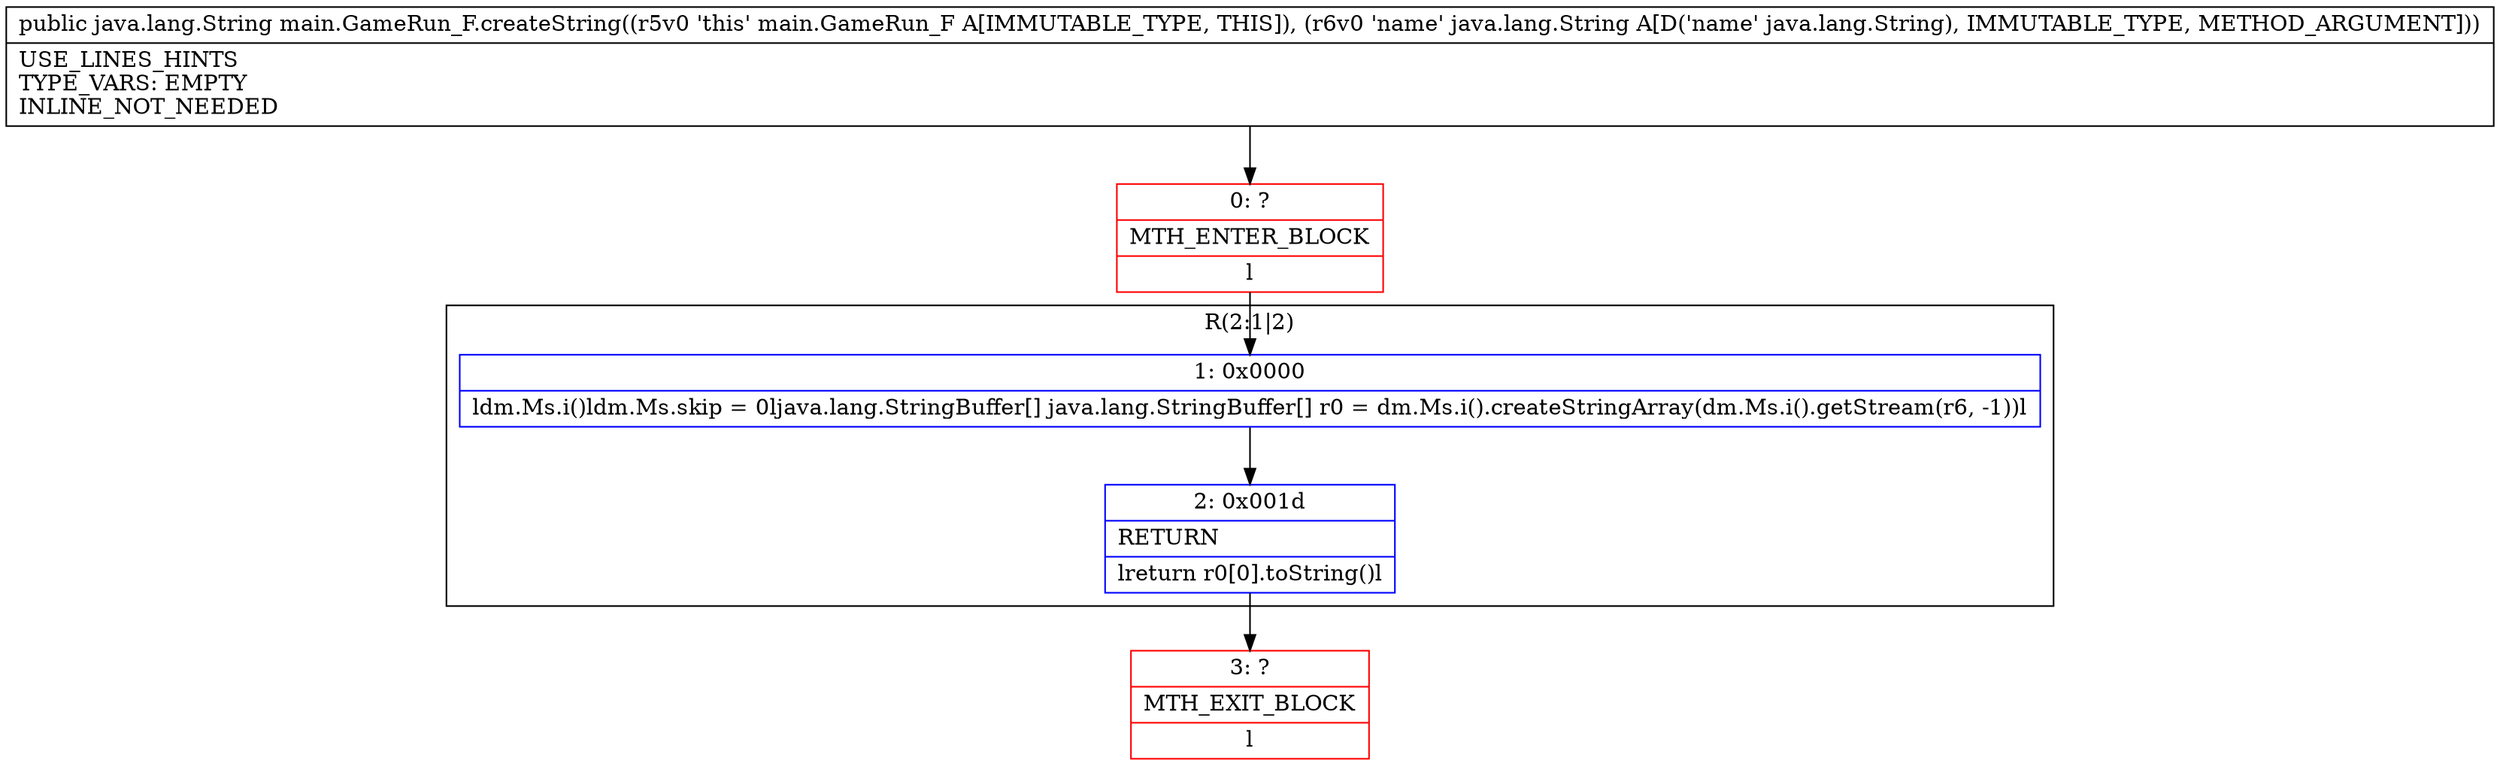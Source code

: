 digraph "CFG formain.GameRun_F.createString(Ljava\/lang\/String;)Ljava\/lang\/String;" {
subgraph cluster_Region_1274305333 {
label = "R(2:1|2)";
node [shape=record,color=blue];
Node_1 [shape=record,label="{1\:\ 0x0000|ldm.Ms.i()ldm.Ms.skip = 0ljava.lang.StringBuffer[] java.lang.StringBuffer[] r0 = dm.Ms.i().createStringArray(dm.Ms.i().getStream(r6, \-1))l}"];
Node_2 [shape=record,label="{2\:\ 0x001d|RETURN\l|lreturn r0[0].toString()l}"];
}
Node_0 [shape=record,color=red,label="{0\:\ ?|MTH_ENTER_BLOCK\l|l}"];
Node_3 [shape=record,color=red,label="{3\:\ ?|MTH_EXIT_BLOCK\l|l}"];
MethodNode[shape=record,label="{public java.lang.String main.GameRun_F.createString((r5v0 'this' main.GameRun_F A[IMMUTABLE_TYPE, THIS]), (r6v0 'name' java.lang.String A[D('name' java.lang.String), IMMUTABLE_TYPE, METHOD_ARGUMENT]))  | USE_LINES_HINTS\lTYPE_VARS: EMPTY\lINLINE_NOT_NEEDED\l}"];
MethodNode -> Node_0;
Node_1 -> Node_2;
Node_2 -> Node_3;
Node_0 -> Node_1;
}

